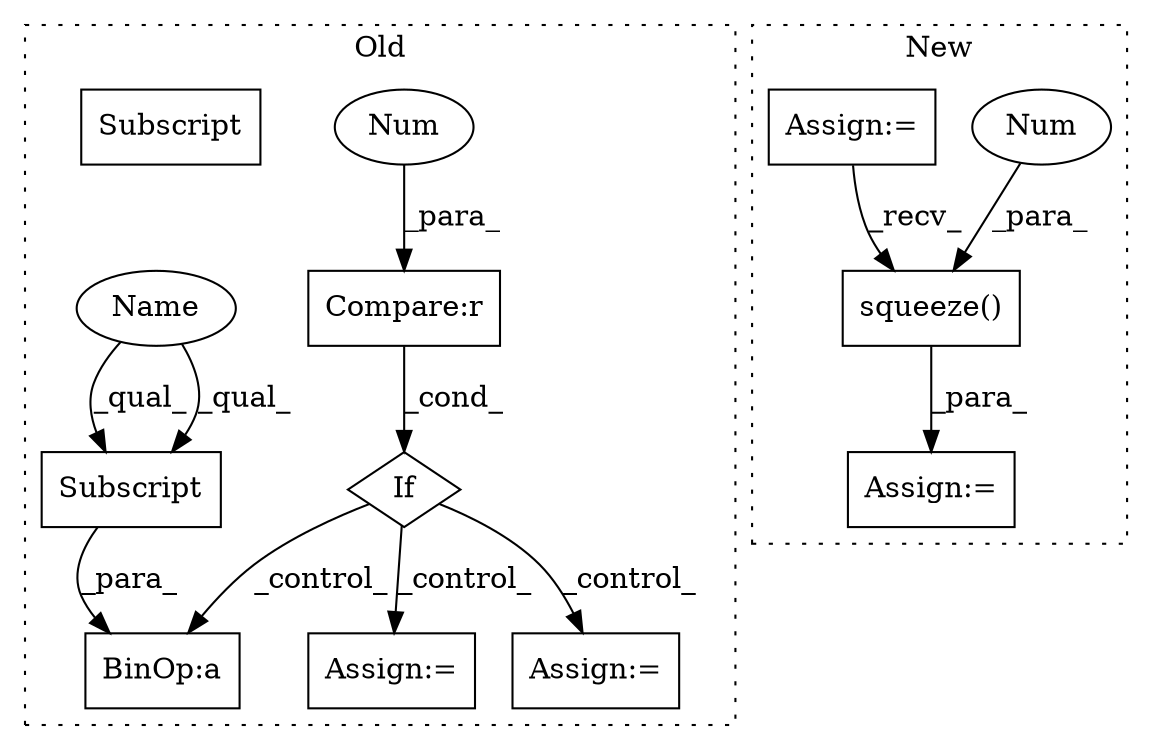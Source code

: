 digraph G {
subgraph cluster0 {
1 [label="If" a="96" s="6868" l="3" shape="diamond"];
3 [label="Assign:=" a="68" s="6994" l="3" shape="box"];
4 [label="Assign:=" a="68" s="6906" l="3" shape="box"];
7 [label="Compare:r" a="40" s="6871" l="6" shape="box"];
8 [label="Num" a="76" s="6876" l="1" shape="ellipse"];
9 [label="BinOp:a" a="82" s="7061" l="3" shape="box"];
10 [label="Subscript" a="63" s="7051,0" l="10,0" shape="box"];
12 [label="Subscript" a="63" s="7051,0" l="10,0" shape="box"];
13 [label="Name" a="87" s="7051" l="7" shape="ellipse"];
label = "Old";
style="dotted";
}
subgraph cluster1 {
2 [label="squeeze()" a="75" s="6593,6640" l="46,1" shape="box"];
5 [label="Assign:=" a="68" s="6590" l="3" shape="box"];
6 [label="Num" a="76" s="6639" l="1" shape="ellipse"];
11 [label="Assign:=" a="68" s="6373" l="3" shape="box"];
label = "New";
style="dotted";
}
1 -> 3 [label="_control_"];
1 -> 9 [label="_control_"];
1 -> 4 [label="_control_"];
2 -> 5 [label="_para_"];
6 -> 2 [label="_para_"];
7 -> 1 [label="_cond_"];
8 -> 7 [label="_para_"];
11 -> 2 [label="_recv_"];
12 -> 9 [label="_para_"];
13 -> 12 [label="_qual_"];
13 -> 12 [label="_qual_"];
}